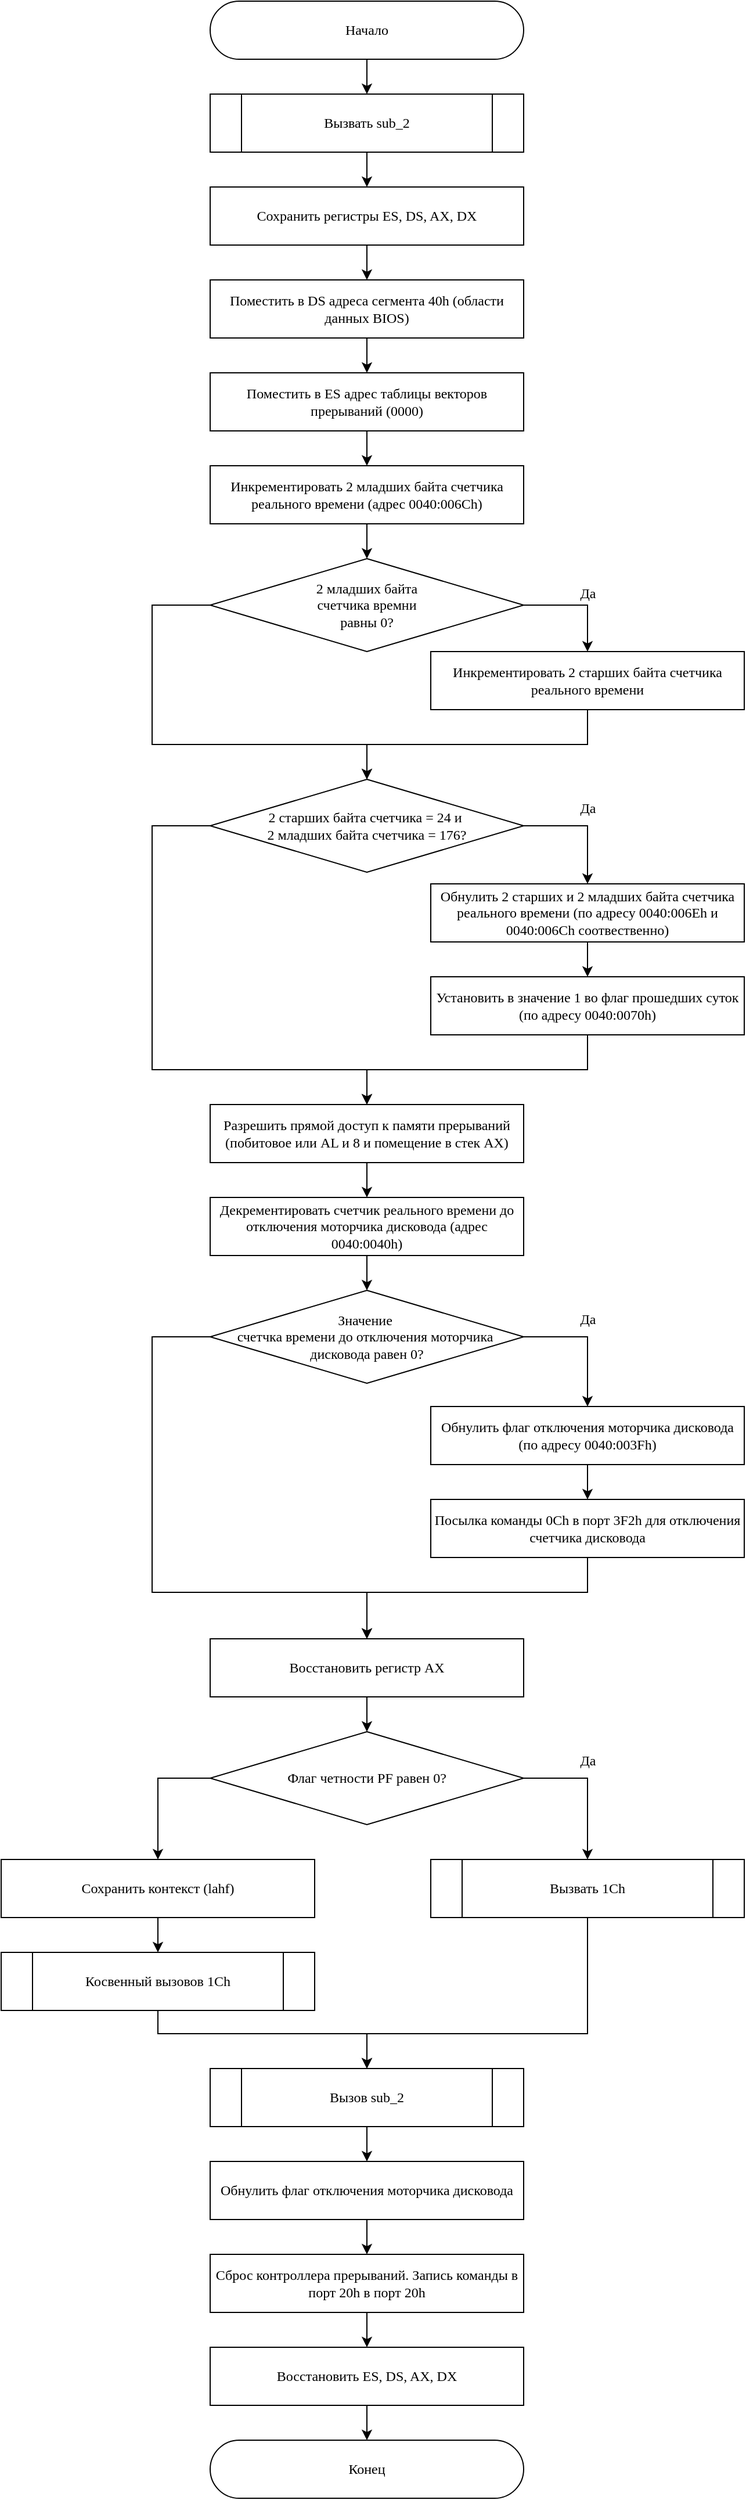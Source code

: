 <mxfile version="20.2.8" type="device"><diagram id="W3nTQl8lb5ZWRrLLP2Ps" name="Page-1"><mxGraphModel dx="1102" dy="857" grid="1" gridSize="10" guides="1" tooltips="1" connect="1" arrows="1" fold="1" page="1" pageScale="1" pageWidth="850" pageHeight="1100" math="0" shadow="0"><root><mxCell id="0"/><mxCell id="1" parent="0"/><mxCell id="3NbvMUNqBw4EXKjgjqQj-3" style="edgeStyle=orthogonalEdgeStyle;rounded=0;orthogonalLoop=1;jettySize=auto;html=1;entryX=0.5;entryY=0;entryDx=0;entryDy=0;" parent="1" source="3NbvMUNqBw4EXKjgjqQj-1" target="3NbvMUNqBw4EXKjgjqQj-2" edge="1"><mxGeometry relative="1" as="geometry"/></mxCell><mxCell id="3NbvMUNqBw4EXKjgjqQj-1" value="&lt;font&gt;Начало&lt;/font&gt;" style="rounded=1;whiteSpace=wrap;html=1;arcSize=50;fontFamily=Times New Roman;" parent="1" vertex="1"><mxGeometry x="290" y="40" width="270" height="50" as="geometry"/></mxCell><mxCell id="3NbvMUNqBw4EXKjgjqQj-5" style="edgeStyle=orthogonalEdgeStyle;rounded=0;orthogonalLoop=1;jettySize=auto;html=1;fontFamily=Times New Roman;" parent="1" source="3NbvMUNqBw4EXKjgjqQj-2" target="3NbvMUNqBw4EXKjgjqQj-4" edge="1"><mxGeometry relative="1" as="geometry"/></mxCell><mxCell id="3NbvMUNqBw4EXKjgjqQj-2" value="Вызвать sub_2" style="shape=process;whiteSpace=wrap;html=1;backgroundOutline=1;rounded=1;arcSize=0;fontFamily=Times New Roman;" parent="1" vertex="1"><mxGeometry x="290" y="120" width="270" height="50" as="geometry"/></mxCell><mxCell id="3NbvMUNqBw4EXKjgjqQj-7" style="edgeStyle=orthogonalEdgeStyle;rounded=0;orthogonalLoop=1;jettySize=auto;html=1;fontFamily=Times New Roman;" parent="1" source="3NbvMUNqBw4EXKjgjqQj-4" target="3NbvMUNqBw4EXKjgjqQj-6" edge="1"><mxGeometry relative="1" as="geometry"/></mxCell><mxCell id="3NbvMUNqBw4EXKjgjqQj-4" value="Сохранить регистры ES, DS, AX, DX" style="rounded=1;whiteSpace=wrap;html=1;fontFamily=Times New Roman;arcSize=0;" parent="1" vertex="1"><mxGeometry x="290" y="200" width="270" height="50" as="geometry"/></mxCell><mxCell id="3NbvMUNqBw4EXKjgjqQj-9" style="edgeStyle=orthogonalEdgeStyle;rounded=0;orthogonalLoop=1;jettySize=auto;html=1;entryX=0.5;entryY=0;entryDx=0;entryDy=0;fontFamily=Times New Roman;" parent="1" source="3NbvMUNqBw4EXKjgjqQj-6" target="3NbvMUNqBw4EXKjgjqQj-8" edge="1"><mxGeometry relative="1" as="geometry"/></mxCell><mxCell id="3NbvMUNqBw4EXKjgjqQj-6" value="Поместить в DS адреса сегмента 40h (области данных BIOS)" style="rounded=1;whiteSpace=wrap;html=1;fontFamily=Times New Roman;arcSize=0;" parent="1" vertex="1"><mxGeometry x="290" y="280" width="270" height="50" as="geometry"/></mxCell><mxCell id="3NbvMUNqBw4EXKjgjqQj-11" style="edgeStyle=orthogonalEdgeStyle;rounded=0;orthogonalLoop=1;jettySize=auto;html=1;fontFamily=Times New Roman;" parent="1" source="3NbvMUNqBw4EXKjgjqQj-8" target="3NbvMUNqBw4EXKjgjqQj-10" edge="1"><mxGeometry relative="1" as="geometry"/></mxCell><mxCell id="3NbvMUNqBw4EXKjgjqQj-8" value="Поместить в ES адрес таблицы векторов прерываний (0000)" style="rounded=1;whiteSpace=wrap;html=1;fontFamily=Times New Roman;arcSize=0;" parent="1" vertex="1"><mxGeometry x="290" y="360" width="270" height="50" as="geometry"/></mxCell><mxCell id="3NbvMUNqBw4EXKjgjqQj-13" style="edgeStyle=orthogonalEdgeStyle;rounded=0;orthogonalLoop=1;jettySize=auto;html=1;entryX=0.5;entryY=0;entryDx=0;entryDy=0;fontFamily=Times New Roman;" parent="1" source="3NbvMUNqBw4EXKjgjqQj-10" target="3NbvMUNqBw4EXKjgjqQj-12" edge="1"><mxGeometry relative="1" as="geometry"/></mxCell><mxCell id="3NbvMUNqBw4EXKjgjqQj-10" value="Инкрементировать 2 младших байта счетчика реального времени (адрес 0040:006Ch)" style="rounded=1;whiteSpace=wrap;html=1;fontFamily=Times New Roman;arcSize=0;" parent="1" vertex="1"><mxGeometry x="290" y="440" width="270" height="50" as="geometry"/></mxCell><mxCell id="3NbvMUNqBw4EXKjgjqQj-15" style="edgeStyle=orthogonalEdgeStyle;rounded=0;orthogonalLoop=1;jettySize=auto;html=1;entryX=0.5;entryY=0;entryDx=0;entryDy=0;fontFamily=Times New Roman;" parent="1" source="3NbvMUNqBw4EXKjgjqQj-12" target="3NbvMUNqBw4EXKjgjqQj-14" edge="1"><mxGeometry relative="1" as="geometry"><Array as="points"><mxPoint x="615" y="560"/></Array></mxGeometry></mxCell><mxCell id="3NbvMUNqBw4EXKjgjqQj-19" style="edgeStyle=orthogonalEdgeStyle;rounded=0;orthogonalLoop=1;jettySize=auto;html=1;entryX=0.5;entryY=0;entryDx=0;entryDy=0;fontFamily=Times New Roman;" parent="1" source="3NbvMUNqBw4EXKjgjqQj-12" target="3NbvMUNqBw4EXKjgjqQj-18" edge="1"><mxGeometry relative="1" as="geometry"><Array as="points"><mxPoint x="240" y="560"/><mxPoint x="240" y="680"/><mxPoint x="425" y="680"/></Array></mxGeometry></mxCell><mxCell id="3NbvMUNqBw4EXKjgjqQj-12" value="&lt;div&gt;2 младших байта&lt;/div&gt;&lt;div&gt; счетчика времни &lt;br&gt;&lt;/div&gt;&lt;div&gt;равны 0?&lt;/div&gt;" style="rhombus;whiteSpace=wrap;html=1;fontFamily=Garamond;" parent="1" vertex="1"><mxGeometry x="290" y="520" width="270" height="80" as="geometry"/></mxCell><mxCell id="3NbvMUNqBw4EXKjgjqQj-20" style="edgeStyle=orthogonalEdgeStyle;rounded=0;orthogonalLoop=1;jettySize=auto;html=1;entryX=0.5;entryY=0;entryDx=0;entryDy=0;fontFamily=Times New Roman;" parent="1" source="3NbvMUNqBw4EXKjgjqQj-14" target="3NbvMUNqBw4EXKjgjqQj-18" edge="1"><mxGeometry relative="1" as="geometry"><Array as="points"><mxPoint x="615" y="680"/><mxPoint x="425" y="680"/></Array></mxGeometry></mxCell><mxCell id="3NbvMUNqBw4EXKjgjqQj-14" value="Инкрементировать 2 старших байта счетчика реального времени" style="rounded=1;whiteSpace=wrap;html=1;fontFamily=Times New Roman;arcSize=0;" parent="1" vertex="1"><mxGeometry x="480" y="600" width="270" height="50" as="geometry"/></mxCell><mxCell id="3NbvMUNqBw4EXKjgjqQj-17" value="Да" style="text;html=1;align=center;verticalAlign=middle;resizable=0;points=[];autosize=1;strokeColor=none;fillColor=none;fontFamily=Times New Roman;" parent="1" vertex="1"><mxGeometry x="595" y="535" width="40" height="30" as="geometry"/></mxCell><mxCell id="3NbvMUNqBw4EXKjgjqQj-28" style="edgeStyle=orthogonalEdgeStyle;rounded=0;orthogonalLoop=1;jettySize=auto;html=1;entryX=0.5;entryY=0;entryDx=0;entryDy=0;fontFamily=Times New Roman;" parent="1" source="3NbvMUNqBw4EXKjgjqQj-18" target="3NbvMUNqBw4EXKjgjqQj-25" edge="1"><mxGeometry relative="1" as="geometry"><Array as="points"><mxPoint x="615" y="750"/></Array></mxGeometry></mxCell><mxCell id="3NbvMUNqBw4EXKjgjqQj-32" style="edgeStyle=orthogonalEdgeStyle;rounded=0;orthogonalLoop=1;jettySize=auto;html=1;entryX=0.5;entryY=0;entryDx=0;entryDy=0;fontFamily=Times New Roman;" parent="1" source="3NbvMUNqBw4EXKjgjqQj-18" target="3NbvMUNqBw4EXKjgjqQj-21" edge="1"><mxGeometry relative="1" as="geometry"><Array as="points"><mxPoint x="240" y="750"/><mxPoint x="240" y="960"/><mxPoint x="425" y="960"/></Array></mxGeometry></mxCell><mxCell id="3NbvMUNqBw4EXKjgjqQj-18" value="&lt;div&gt;2 cтарших байта счетчика = 24 и&amp;nbsp;&lt;/div&gt;&lt;div&gt;2 младших байта счетчика = 176?&lt;/div&gt;" style="rhombus;whiteSpace=wrap;html=1;fontFamily=Garamond;" parent="1" vertex="1"><mxGeometry x="290" y="710" width="270" height="80" as="geometry"/></mxCell><mxCell id="3NbvMUNqBw4EXKjgjqQj-24" style="edgeStyle=orthogonalEdgeStyle;rounded=0;orthogonalLoop=1;jettySize=auto;html=1;entryX=0.5;entryY=0;entryDx=0;entryDy=0;fontFamily=Times New Roman;" parent="1" source="3NbvMUNqBw4EXKjgjqQj-21" target="3NbvMUNqBw4EXKjgjqQj-23" edge="1"><mxGeometry relative="1" as="geometry"/></mxCell><mxCell id="3NbvMUNqBw4EXKjgjqQj-21" value="Разрешить прямой доступ к памяти прерываний (побитовое или AL и 8 и помещение в стек AX)" style="rounded=1;whiteSpace=wrap;html=1;fontFamily=Times New Roman;arcSize=0;" parent="1" vertex="1"><mxGeometry x="290" y="990" width="270" height="50" as="geometry"/></mxCell><mxCell id="3NbvMUNqBw4EXKjgjqQj-34" style="edgeStyle=orthogonalEdgeStyle;rounded=0;orthogonalLoop=1;jettySize=auto;html=1;fontFamily=Times New Roman;" parent="1" source="3NbvMUNqBw4EXKjgjqQj-23" target="3NbvMUNqBw4EXKjgjqQj-33" edge="1"><mxGeometry relative="1" as="geometry"/></mxCell><mxCell id="3NbvMUNqBw4EXKjgjqQj-23" value="Декрементировать счетчик реального времени до отключения моторчика дисковода (адрес 0040:0040h)" style="rounded=1;whiteSpace=wrap;html=1;fontFamily=Times New Roman;arcSize=0;" parent="1" vertex="1"><mxGeometry x="290" y="1070" width="270" height="50" as="geometry"/></mxCell><mxCell id="3NbvMUNqBw4EXKjgjqQj-29" style="edgeStyle=orthogonalEdgeStyle;rounded=0;orthogonalLoop=1;jettySize=auto;html=1;entryX=0.5;entryY=0;entryDx=0;entryDy=0;fontFamily=Times New Roman;" parent="1" source="3NbvMUNqBw4EXKjgjqQj-25" target="3NbvMUNqBw4EXKjgjqQj-27" edge="1"><mxGeometry relative="1" as="geometry"/></mxCell><mxCell id="3NbvMUNqBw4EXKjgjqQj-25" value="Обнулить 2 старших и 2 младших байта счетчика реального времени (по адресу 0040:006Eh и 0040:006Ch соотвественно)" style="rounded=1;whiteSpace=wrap;html=1;fontFamily=Times New Roman;arcSize=0;" parent="1" vertex="1"><mxGeometry x="480" y="800" width="270" height="50" as="geometry"/></mxCell><mxCell id="3NbvMUNqBw4EXKjgjqQj-31" style="edgeStyle=orthogonalEdgeStyle;rounded=0;orthogonalLoop=1;jettySize=auto;html=1;entryX=0.5;entryY=0;entryDx=0;entryDy=0;fontFamily=Times New Roman;" parent="1" source="3NbvMUNqBw4EXKjgjqQj-27" target="3NbvMUNqBw4EXKjgjqQj-21" edge="1"><mxGeometry relative="1" as="geometry"/></mxCell><mxCell id="3NbvMUNqBw4EXKjgjqQj-27" value="Установить в значение 1 во флаг прошедших суток (по адресу 0040:0070h)" style="rounded=1;whiteSpace=wrap;html=1;fontFamily=Times New Roman;arcSize=0;" parent="1" vertex="1"><mxGeometry x="480" y="880" width="270" height="50" as="geometry"/></mxCell><mxCell id="3NbvMUNqBw4EXKjgjqQj-30" value="Да" style="text;html=1;align=center;verticalAlign=middle;resizable=0;points=[];autosize=1;strokeColor=none;fillColor=none;fontFamily=Times New Roman;" parent="1" vertex="1"><mxGeometry x="595" y="720" width="40" height="30" as="geometry"/></mxCell><mxCell id="3NbvMUNqBw4EXKjgjqQj-36" style="edgeStyle=orthogonalEdgeStyle;rounded=0;orthogonalLoop=1;jettySize=auto;html=1;entryX=0.5;entryY=0;entryDx=0;entryDy=0;fontFamily=Times New Roman;" parent="1" source="3NbvMUNqBw4EXKjgjqQj-33" target="3NbvMUNqBw4EXKjgjqQj-35" edge="1"><mxGeometry relative="1" as="geometry"><Array as="points"><mxPoint x="615" y="1190"/></Array></mxGeometry></mxCell><mxCell id="3NbvMUNqBw4EXKjgjqQj-42" style="edgeStyle=orthogonalEdgeStyle;rounded=0;orthogonalLoop=1;jettySize=auto;html=1;entryX=0.5;entryY=0;entryDx=0;entryDy=0;fontFamily=Times New Roman;" parent="1" source="3NbvMUNqBw4EXKjgjqQj-33" target="3NbvMUNqBw4EXKjgjqQj-40" edge="1"><mxGeometry relative="1" as="geometry"><Array as="points"><mxPoint x="240" y="1190"/><mxPoint x="240" y="1410"/><mxPoint x="425" y="1410"/></Array></mxGeometry></mxCell><mxCell id="3NbvMUNqBw4EXKjgjqQj-33" value="&lt;div&gt;Значение&amp;nbsp;&lt;/div&gt;&lt;div&gt;счетчка времени&amp;nbsp;&lt;span style=&quot;background-color: initial;&quot;&gt;до отключения&amp;nbsp;&lt;/span&gt;&lt;span style=&quot;background-color: initial;&quot;&gt;моторчика&amp;nbsp;&lt;/span&gt;&lt;/div&gt;&lt;div&gt;&lt;span style=&quot;background-color: initial;&quot;&gt;дисковода равен 0?&lt;/span&gt;&lt;/div&gt;" style="rhombus;whiteSpace=wrap;html=1;fontFamily=Garamond;" parent="1" vertex="1"><mxGeometry x="290" y="1150" width="270" height="80" as="geometry"/></mxCell><mxCell id="3NbvMUNqBw4EXKjgjqQj-39" style="edgeStyle=orthogonalEdgeStyle;rounded=0;orthogonalLoop=1;jettySize=auto;html=1;entryX=0.5;entryY=0;entryDx=0;entryDy=0;fontFamily=Times New Roman;" parent="1" source="3NbvMUNqBw4EXKjgjqQj-35" target="3NbvMUNqBw4EXKjgjqQj-38" edge="1"><mxGeometry relative="1" as="geometry"/></mxCell><mxCell id="3NbvMUNqBw4EXKjgjqQj-35" value="Обнулить флаг отключения моторчика дисковода (по адресу 0040:003Fh)" style="rounded=1;whiteSpace=wrap;html=1;fontFamily=Times New Roman;arcSize=0;" parent="1" vertex="1"><mxGeometry x="480" y="1250" width="270" height="50" as="geometry"/></mxCell><mxCell id="3NbvMUNqBw4EXKjgjqQj-37" value="Да" style="text;html=1;align=center;verticalAlign=middle;resizable=0;points=[];autosize=1;strokeColor=none;fillColor=none;fontFamily=Times New Roman;" parent="1" vertex="1"><mxGeometry x="595" y="1160" width="40" height="30" as="geometry"/></mxCell><mxCell id="3NbvMUNqBw4EXKjgjqQj-41" style="edgeStyle=orthogonalEdgeStyle;rounded=0;orthogonalLoop=1;jettySize=auto;html=1;entryX=0.5;entryY=0;entryDx=0;entryDy=0;fontFamily=Times New Roman;" parent="1" source="3NbvMUNqBw4EXKjgjqQj-38" target="3NbvMUNqBw4EXKjgjqQj-40" edge="1"><mxGeometry relative="1" as="geometry"><Array as="points"><mxPoint x="615" y="1410"/><mxPoint x="425" y="1410"/></Array></mxGeometry></mxCell><mxCell id="3NbvMUNqBw4EXKjgjqQj-38" value="Посылка команды 0Ch в порт 3F2h для отключения счетчика дисковода" style="rounded=1;whiteSpace=wrap;html=1;fontFamily=Times New Roman;arcSize=0;" parent="1" vertex="1"><mxGeometry x="480" y="1330" width="270" height="50" as="geometry"/></mxCell><mxCell id="3NbvMUNqBw4EXKjgjqQj-45" style="edgeStyle=orthogonalEdgeStyle;rounded=0;orthogonalLoop=1;jettySize=auto;html=1;entryX=0.5;entryY=0;entryDx=0;entryDy=0;fontFamily=Times New Roman;" parent="1" source="3NbvMUNqBw4EXKjgjqQj-40" target="3NbvMUNqBw4EXKjgjqQj-43" edge="1"><mxGeometry relative="1" as="geometry"/></mxCell><mxCell id="3NbvMUNqBw4EXKjgjqQj-40" value="Восстановить регистр AX" style="rounded=1;whiteSpace=wrap;html=1;fontFamily=Times New Roman;arcSize=0;" parent="1" vertex="1"><mxGeometry x="290" y="1450" width="270" height="50" as="geometry"/></mxCell><mxCell id="3NbvMUNqBw4EXKjgjqQj-46" style="edgeStyle=orthogonalEdgeStyle;rounded=0;orthogonalLoop=1;jettySize=auto;html=1;entryX=0.5;entryY=0;entryDx=0;entryDy=0;fontFamily=Times New Roman;" parent="1" source="3NbvMUNqBw4EXKjgjqQj-43" target="3NbvMUNqBw4EXKjgjqQj-44" edge="1"><mxGeometry relative="1" as="geometry"><Array as="points"><mxPoint x="615" y="1570"/></Array></mxGeometry></mxCell><mxCell id="3NbvMUNqBw4EXKjgjqQj-49" style="edgeStyle=orthogonalEdgeStyle;rounded=0;orthogonalLoop=1;jettySize=auto;html=1;fontFamily=Times New Roman;entryX=0.5;entryY=0;entryDx=0;entryDy=0;" parent="1" source="3NbvMUNqBw4EXKjgjqQj-43" target="3NbvMUNqBw4EXKjgjqQj-48" edge="1"><mxGeometry relative="1" as="geometry"><mxPoint x="200" y="1570" as="targetPoint"/><Array as="points"><mxPoint x="245" y="1570"/></Array></mxGeometry></mxCell><mxCell id="3NbvMUNqBw4EXKjgjqQj-43" value="&lt;div&gt;Флаг четности PF равен 0?&lt;/div&gt;" style="rhombus;whiteSpace=wrap;html=1;fontFamily=Garamond;" parent="1" vertex="1"><mxGeometry x="290" y="1530" width="270" height="80" as="geometry"/></mxCell><mxCell id="HVOmMig5-pmjnBKYQNek-5" style="edgeStyle=orthogonalEdgeStyle;rounded=0;orthogonalLoop=1;jettySize=auto;html=1;entryX=0.5;entryY=0;entryDx=0;entryDy=0;" edge="1" parent="1" source="3NbvMUNqBw4EXKjgjqQj-44" target="HVOmMig5-pmjnBKYQNek-3"><mxGeometry relative="1" as="geometry"><Array as="points"><mxPoint x="615" y="1790"/><mxPoint x="425" y="1790"/></Array></mxGeometry></mxCell><mxCell id="3NbvMUNqBw4EXKjgjqQj-44" value="Вызвать 1Ch" style="shape=process;whiteSpace=wrap;html=1;backgroundOutline=1;rounded=1;arcSize=0;fontFamily=Garamond;" parent="1" vertex="1"><mxGeometry x="480" y="1640" width="270" height="50" as="geometry"/></mxCell><mxCell id="3NbvMUNqBw4EXKjgjqQj-47" value="Да" style="text;html=1;align=center;verticalAlign=middle;resizable=0;points=[];autosize=1;strokeColor=none;fillColor=none;fontFamily=Times New Roman;" parent="1" vertex="1"><mxGeometry x="595" y="1540" width="40" height="30" as="geometry"/></mxCell><mxCell id="HVOmMig5-pmjnBKYQNek-2" style="edgeStyle=orthogonalEdgeStyle;rounded=0;orthogonalLoop=1;jettySize=auto;html=1;" edge="1" parent="1" source="3NbvMUNqBw4EXKjgjqQj-48" target="HVOmMig5-pmjnBKYQNek-1"><mxGeometry relative="1" as="geometry"/></mxCell><mxCell id="3NbvMUNqBw4EXKjgjqQj-48" value="Сохранить контекст (lahf)" style="rounded=1;whiteSpace=wrap;html=1;fontFamily=Times New Roman;arcSize=0;" parent="1" vertex="1"><mxGeometry x="110" y="1640" width="270" height="50" as="geometry"/></mxCell><mxCell id="HVOmMig5-pmjnBKYQNek-4" style="edgeStyle=orthogonalEdgeStyle;rounded=0;orthogonalLoop=1;jettySize=auto;html=1;entryX=0.5;entryY=0;entryDx=0;entryDy=0;" edge="1" parent="1" source="HVOmMig5-pmjnBKYQNek-1" target="HVOmMig5-pmjnBKYQNek-3"><mxGeometry relative="1" as="geometry"><Array as="points"><mxPoint x="245" y="1790"/><mxPoint x="425" y="1790"/></Array></mxGeometry></mxCell><mxCell id="HVOmMig5-pmjnBKYQNek-1" value="Косвенный вызовов 1Ch" style="shape=process;whiteSpace=wrap;html=1;backgroundOutline=1;rounded=1;arcSize=0;fontFamily=Garamond;" vertex="1" parent="1"><mxGeometry x="110" y="1720" width="270" height="50" as="geometry"/></mxCell><mxCell id="HVOmMig5-pmjnBKYQNek-8" style="edgeStyle=orthogonalEdgeStyle;rounded=0;orthogonalLoop=1;jettySize=auto;html=1;" edge="1" parent="1" source="HVOmMig5-pmjnBKYQNek-3" target="HVOmMig5-pmjnBKYQNek-7"><mxGeometry relative="1" as="geometry"/></mxCell><mxCell id="HVOmMig5-pmjnBKYQNek-3" value="Вызов sub_2" style="shape=process;whiteSpace=wrap;html=1;backgroundOutline=1;rounded=1;arcSize=0;fontFamily=Garamond;" vertex="1" parent="1"><mxGeometry x="290" y="1820" width="270" height="50" as="geometry"/></mxCell><mxCell id="HVOmMig5-pmjnBKYQNek-10" style="edgeStyle=orthogonalEdgeStyle;rounded=0;orthogonalLoop=1;jettySize=auto;html=1;entryX=0.5;entryY=0;entryDx=0;entryDy=0;" edge="1" parent="1" source="HVOmMig5-pmjnBKYQNek-7" target="HVOmMig5-pmjnBKYQNek-9"><mxGeometry relative="1" as="geometry"/></mxCell><mxCell id="HVOmMig5-pmjnBKYQNek-7" value="Обнулить флаг отключения моторчика дисковода" style="rounded=1;whiteSpace=wrap;html=1;fontFamily=Times New Roman;arcSize=0;" vertex="1" parent="1"><mxGeometry x="290" y="1900" width="270" height="50" as="geometry"/></mxCell><mxCell id="HVOmMig5-pmjnBKYQNek-12" style="edgeStyle=orthogonalEdgeStyle;rounded=0;orthogonalLoop=1;jettySize=auto;html=1;entryX=0.5;entryY=0;entryDx=0;entryDy=0;" edge="1" parent="1" source="HVOmMig5-pmjnBKYQNek-9" target="HVOmMig5-pmjnBKYQNek-11"><mxGeometry relative="1" as="geometry"/></mxCell><mxCell id="HVOmMig5-pmjnBKYQNek-9" value="Сброс контроллера прерываний. Запись команды в порт 20h в порт 20h" style="rounded=1;whiteSpace=wrap;html=1;fontFamily=Times New Roman;arcSize=0;" vertex="1" parent="1"><mxGeometry x="290" y="1980" width="270" height="50" as="geometry"/></mxCell><mxCell id="HVOmMig5-pmjnBKYQNek-14" style="edgeStyle=orthogonalEdgeStyle;rounded=0;orthogonalLoop=1;jettySize=auto;html=1;" edge="1" parent="1" source="HVOmMig5-pmjnBKYQNek-11" target="HVOmMig5-pmjnBKYQNek-13"><mxGeometry relative="1" as="geometry"/></mxCell><mxCell id="HVOmMig5-pmjnBKYQNek-11" value="Восстановить ES, DS, AX, DX" style="rounded=1;whiteSpace=wrap;html=1;fontFamily=Times New Roman;arcSize=0;" vertex="1" parent="1"><mxGeometry x="290" y="2060" width="270" height="50" as="geometry"/></mxCell><mxCell id="HVOmMig5-pmjnBKYQNek-13" value="Конец" style="rounded=1;whiteSpace=wrap;html=1;arcSize=50;fontFamily=Times New Roman;" vertex="1" parent="1"><mxGeometry x="290" y="2140" width="270" height="50" as="geometry"/></mxCell></root></mxGraphModel></diagram></mxfile>